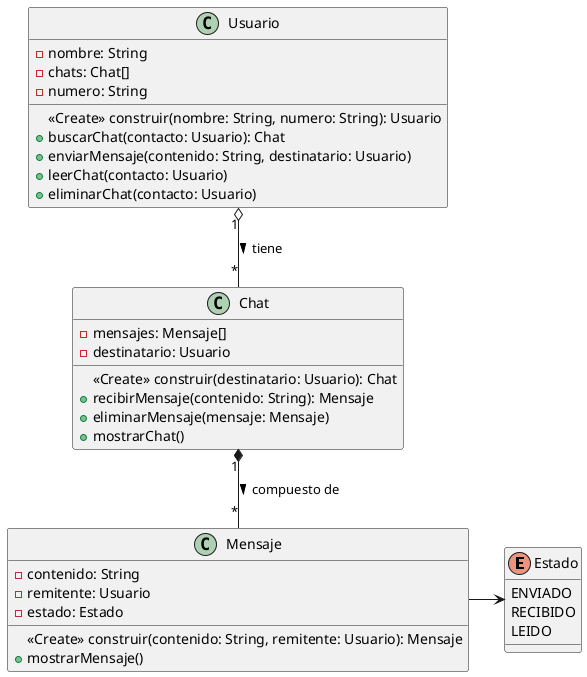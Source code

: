 @startuml

enum Estado {
  ENVIADO
  RECIBIDO
  LEIDO
}

class Usuario {
  - nombre: String
  - chats: Chat[]
  - numero: String
  <<Create>> construir(nombre: String, numero: String): Usuario
  + buscarChat(contacto: Usuario): Chat
  + enviarMensaje(contenido: String, destinatario: Usuario)
  + leerChat(contacto: Usuario)
  + eliminarChat(contacto: Usuario)
}

class Mensaje {
  - contenido: String
  - remitente: Usuario
  - estado: Estado
  <<Create>> construir(contenido: String, remitente: Usuario): Mensaje
  + mostrarMensaje()
}

class Chat {
  - mensajes: Mensaje[]
  - destinatario: Usuario
  <<Create>> construir(destinatario: Usuario): Chat
  + recibirMensaje(contenido: String): Mensaje
  + eliminarMensaje(mensaje: Mensaje)
  + mostrarChat()
}

Usuario "1" o--  "*" Chat: tiene >
Chat "1" *-- "*" Mensaje : compuesto de > 
Mensaje -> Estado


@enduml